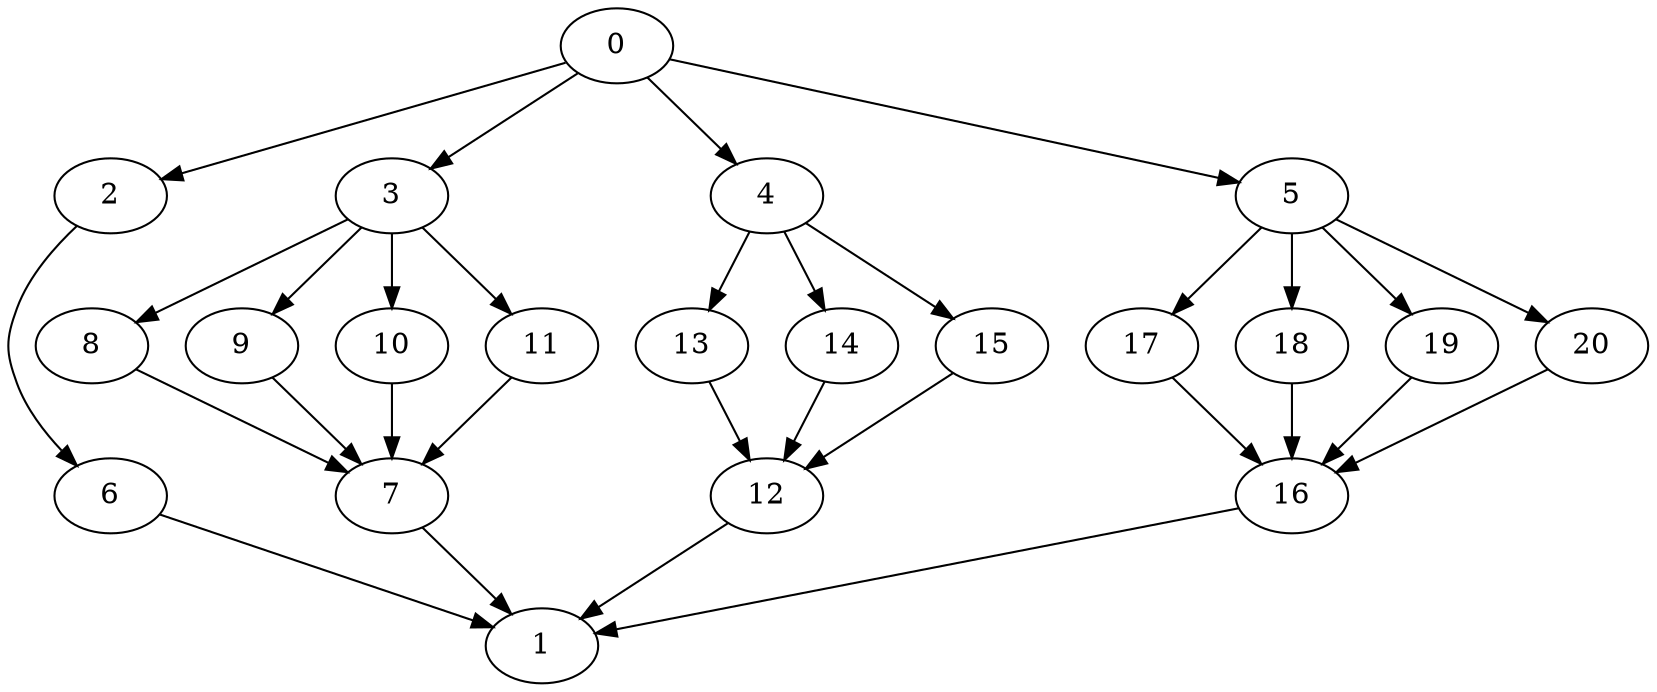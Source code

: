 digraph "SeriesParallel-MaxBf-4_Nodes_21_CCR_1.01_WeightType_Random" {
	0	 [Weight=10];
	2	 [Weight=14];
	0 -> 2	 [Weight=8];
	3	 [Weight=8];
	0 -> 3	 [Weight=5];
	4	 [Weight=6];
	0 -> 4	 [Weight=7];
	5	 [Weight=8];
	0 -> 5	 [Weight=7];
	1	 [Weight=5];
	6	 [Weight=14];
	2 -> 6	 [Weight=6];
	8	 [Weight=10];
	3 -> 8	 [Weight=2];
	9	 [Weight=16];
	3 -> 9	 [Weight=8];
	10	 [Weight=14];
	3 -> 10	 [Weight=2];
	11	 [Weight=8];
	3 -> 11	 [Weight=5];
	13	 [Weight=13];
	4 -> 13	 [Weight=6];
	14	 [Weight=3];
	4 -> 14	 [Weight=9];
	15	 [Weight=8];
	4 -> 15	 [Weight=9];
	17	 [Weight=6];
	5 -> 17	 [Weight=3];
	18	 [Weight=6];
	5 -> 18	 [Weight=9];
	19	 [Weight=13];
	5 -> 19	 [Weight=8];
	20	 [Weight=11];
	5 -> 20	 [Weight=4];
	6 -> 1	 [Weight=8];
	7	 [Weight=11];
	7 -> 1	 [Weight=6];
	8 -> 7	 [Weight=6];
	9 -> 7	 [Weight=9];
	10 -> 7	 [Weight=9];
	11 -> 7	 [Weight=7];
	12	 [Weight=11];
	12 -> 1	 [Weight=9];
	13 -> 12	 [Weight=6];
	14 -> 12	 [Weight=7];
	15 -> 12	 [Weight=10];
	16	 [Weight=5];
	16 -> 1	 [Weight=7];
	17 -> 16	 [Weight=4];
	18 -> 16	 [Weight=5];
	19 -> 16	 [Weight=8];
	20 -> 16	 [Weight=3];
}
